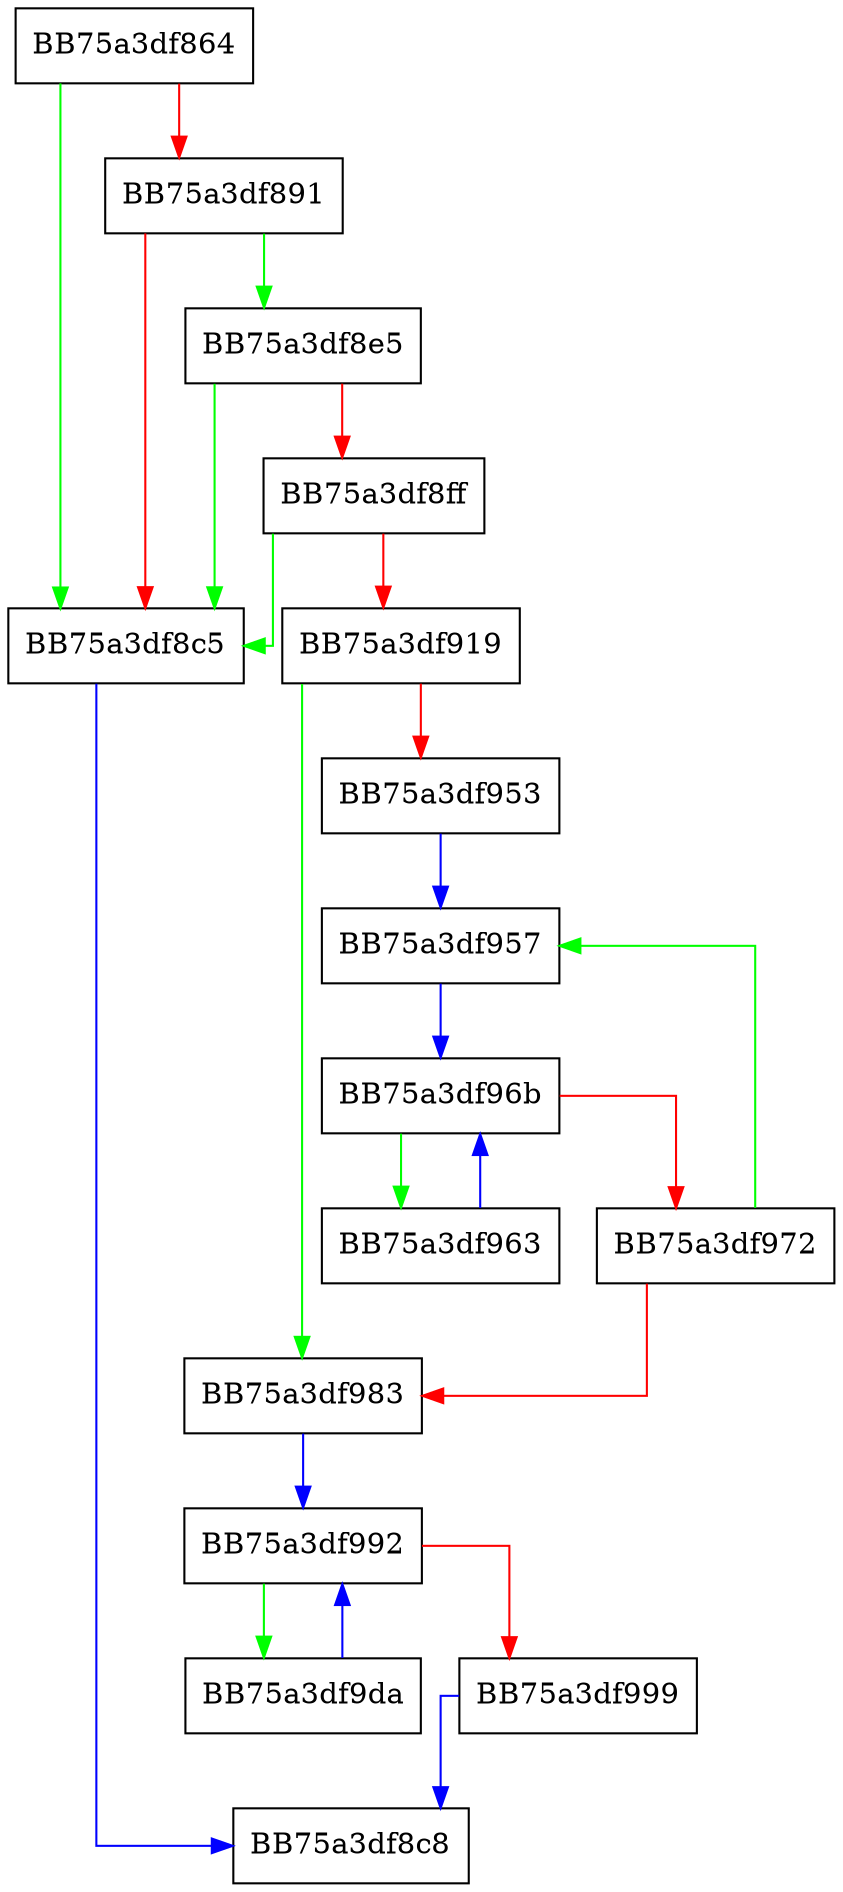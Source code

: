digraph expand {
  node [shape="box"];
  graph [splines=ortho];
  BB75a3df864 -> BB75a3df8c5 [color="green"];
  BB75a3df864 -> BB75a3df891 [color="red"];
  BB75a3df891 -> BB75a3df8e5 [color="green"];
  BB75a3df891 -> BB75a3df8c5 [color="red"];
  BB75a3df8c5 -> BB75a3df8c8 [color="blue"];
  BB75a3df8e5 -> BB75a3df8c5 [color="green"];
  BB75a3df8e5 -> BB75a3df8ff [color="red"];
  BB75a3df8ff -> BB75a3df8c5 [color="green"];
  BB75a3df8ff -> BB75a3df919 [color="red"];
  BB75a3df919 -> BB75a3df983 [color="green"];
  BB75a3df919 -> BB75a3df953 [color="red"];
  BB75a3df953 -> BB75a3df957 [color="blue"];
  BB75a3df957 -> BB75a3df96b [color="blue"];
  BB75a3df963 -> BB75a3df96b [color="blue"];
  BB75a3df96b -> BB75a3df963 [color="green"];
  BB75a3df96b -> BB75a3df972 [color="red"];
  BB75a3df972 -> BB75a3df957 [color="green"];
  BB75a3df972 -> BB75a3df983 [color="red"];
  BB75a3df983 -> BB75a3df992 [color="blue"];
  BB75a3df992 -> BB75a3df9da [color="green"];
  BB75a3df992 -> BB75a3df999 [color="red"];
  BB75a3df999 -> BB75a3df8c8 [color="blue"];
  BB75a3df9da -> BB75a3df992 [color="blue"];
}